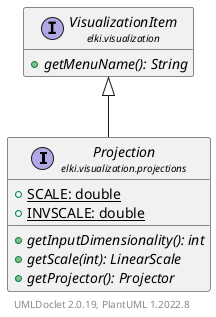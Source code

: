 @startuml
    remove .*\.(Instance|Par|Parameterizer|Factory)$
    set namespaceSeparator none
    hide empty fields
    hide empty methods

    interface "<size:14>Projection\n<size:10>elki.visualization.projections" as elki.visualization.projections.Projection [[Projection.html]] {
        {static} +SCALE: double
        {static} +INVSCALE: double
        {abstract} +getInputDimensionality(): int
        {abstract} +getScale(int): LinearScale
        {abstract} +getProjector(): Projector
    }

    interface "<size:14>VisualizationItem\n<size:10>elki.visualization" as elki.visualization.VisualizationItem [[../VisualizationItem.html]] {
        {abstract} +getMenuName(): String
    }

    elki.visualization.VisualizationItem <|-- elki.visualization.projections.Projection

    center footer UMLDoclet 2.0.19, PlantUML 1.2022.8
@enduml

